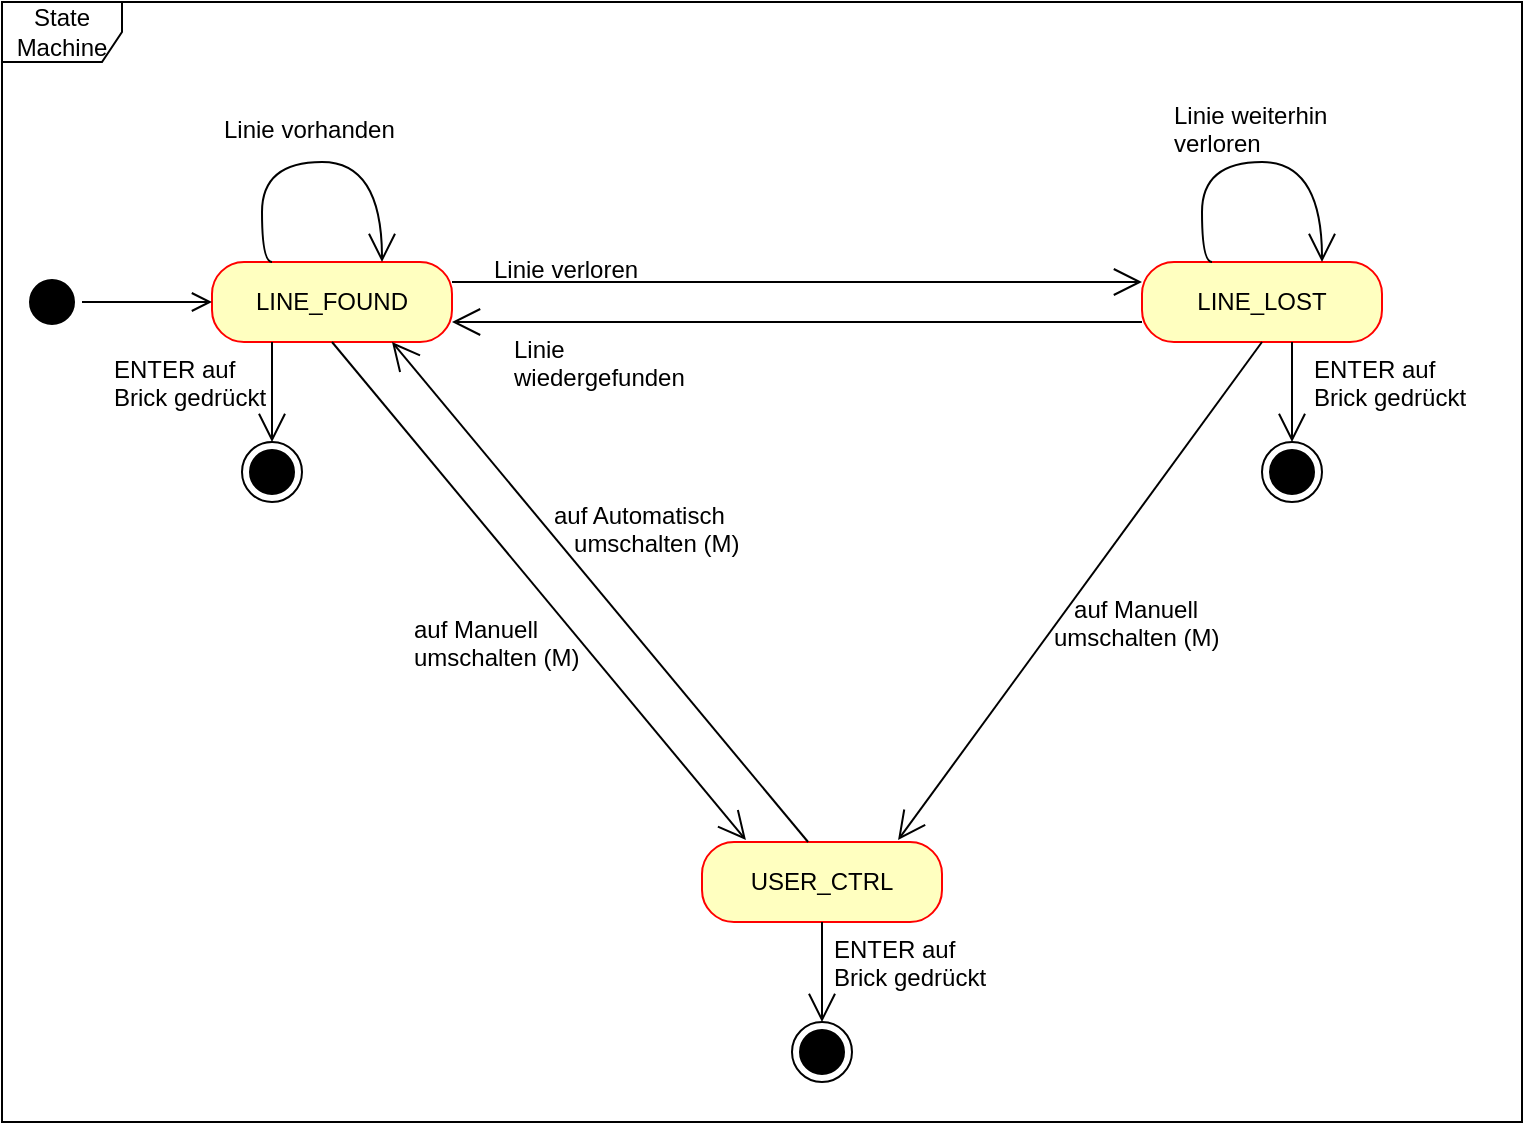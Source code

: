 <mxfile version="24.3.1" type="device">
  <diagram name="Seite-1" id="FJLVGP7DGW35awXzwF8K">
    <mxGraphModel dx="2369" dy="976" grid="1" gridSize="10" guides="1" tooltips="1" connect="1" arrows="1" fold="1" page="0" pageScale="1" pageWidth="827" pageHeight="1169" math="0" shadow="0">
      <root>
        <mxCell id="0" />
        <mxCell id="1" parent="0" />
        <mxCell id="pl_tFp6sutZbmN6ZD44i-1" value="State Machine" style="shape=umlFrame;whiteSpace=wrap;html=1;pointerEvents=0;" vertex="1" parent="1">
          <mxGeometry x="-190" y="120" width="760" height="560" as="geometry" />
        </mxCell>
        <mxCell id="pl_tFp6sutZbmN6ZD44i-11" value="LINE_FOUND" style="rounded=1;whiteSpace=wrap;html=1;arcSize=40;fontColor=#000000;fillColor=#ffffc0;strokeColor=#ff0000;" vertex="1" parent="1">
          <mxGeometry x="-85" y="250" width="120" height="40" as="geometry" />
        </mxCell>
        <mxCell id="pl_tFp6sutZbmN6ZD44i-13" value="" style="endArrow=open;endFill=1;endSize=12;html=1;rounded=0;entryX=0;entryY=0.25;entryDx=0;entryDy=0;" edge="1" parent="1" target="pl_tFp6sutZbmN6ZD44i-14">
          <mxGeometry width="160" relative="1" as="geometry">
            <mxPoint x="35" y="260" as="sourcePoint" />
            <mxPoint x="195" y="260" as="targetPoint" />
          </mxGeometry>
        </mxCell>
        <mxCell id="pl_tFp6sutZbmN6ZD44i-14" value="LINE_LOST" style="rounded=1;whiteSpace=wrap;html=1;arcSize=40;fontColor=#000000;fillColor=#ffffc0;strokeColor=#ff0000;" vertex="1" parent="1">
          <mxGeometry x="380" y="250" width="120" height="40" as="geometry" />
        </mxCell>
        <mxCell id="pl_tFp6sutZbmN6ZD44i-16" value="USER_CTRL" style="rounded=1;whiteSpace=wrap;html=1;arcSize=40;fontColor=#000000;fillColor=#ffffc0;strokeColor=#ff0000;" vertex="1" parent="1">
          <mxGeometry x="160" y="540" width="120" height="40" as="geometry" />
        </mxCell>
        <mxCell id="pl_tFp6sutZbmN6ZD44i-18" value="Linie verloren" style="text;strokeColor=none;fillColor=none;align=left;verticalAlign=top;spacingLeft=4;spacingRight=4;overflow=hidden;rotatable=0;points=[[0,0.5],[1,0.5]];portConstraint=eastwest;whiteSpace=wrap;html=1;" vertex="1" parent="1">
          <mxGeometry x="50" y="240" width="100" height="26" as="geometry" />
        </mxCell>
        <mxCell id="pl_tFp6sutZbmN6ZD44i-19" value="" style="endArrow=open;endFill=1;endSize=12;html=1;rounded=0;exitX=0.5;exitY=1;exitDx=0;exitDy=0;entryX=0.817;entryY=-0.025;entryDx=0;entryDy=0;entryPerimeter=0;" edge="1" parent="1" source="pl_tFp6sutZbmN6ZD44i-14" target="pl_tFp6sutZbmN6ZD44i-16">
          <mxGeometry width="160" relative="1" as="geometry">
            <mxPoint x="120" y="470" as="sourcePoint" />
            <mxPoint x="280" y="470" as="targetPoint" />
          </mxGeometry>
        </mxCell>
        <mxCell id="pl_tFp6sutZbmN6ZD44i-20" value="&lt;span style=&quot;white-space: pre;&quot;&gt;&amp;nbsp;  &lt;/span&gt;auf Manuell &amp;nbsp; umschalten (M)" style="text;strokeColor=none;fillColor=none;align=left;verticalAlign=top;spacingLeft=4;spacingRight=4;overflow=hidden;rotatable=0;points=[[0,0.5],[1,0.5]];portConstraint=eastwest;whiteSpace=wrap;html=1;" vertex="1" parent="1">
          <mxGeometry x="330" y="410" width="100" height="40" as="geometry" />
        </mxCell>
        <mxCell id="pl_tFp6sutZbmN6ZD44i-21" value="" style="endArrow=open;endFill=1;endSize=12;html=1;rounded=0;exitX=0;exitY=0.75;exitDx=0;exitDy=0;entryX=1;entryY=0.75;entryDx=0;entryDy=0;" edge="1" parent="1" source="pl_tFp6sutZbmN6ZD44i-14" target="pl_tFp6sutZbmN6ZD44i-11">
          <mxGeometry width="160" relative="1" as="geometry">
            <mxPoint x="120" y="470" as="sourcePoint" />
            <mxPoint x="280" y="470" as="targetPoint" />
          </mxGeometry>
        </mxCell>
        <mxCell id="pl_tFp6sutZbmN6ZD44i-22" value="Linie wiedergefunden&lt;div&gt;&lt;br&gt;&lt;/div&gt;" style="text;strokeColor=none;fillColor=none;align=left;verticalAlign=top;spacingLeft=4;spacingRight=4;overflow=hidden;rotatable=0;points=[[0,0.5],[1,0.5]];portConstraint=eastwest;whiteSpace=wrap;html=1;" vertex="1" parent="1">
          <mxGeometry x="60" y="280" width="100" height="40" as="geometry" />
        </mxCell>
        <mxCell id="pl_tFp6sutZbmN6ZD44i-23" value="" style="endArrow=open;endFill=1;endSize=12;html=1;rounded=0;exitX=0.442;exitY=0;exitDx=0;exitDy=0;exitPerimeter=0;entryX=0.75;entryY=1;entryDx=0;entryDy=0;" edge="1" parent="1" source="pl_tFp6sutZbmN6ZD44i-16" target="pl_tFp6sutZbmN6ZD44i-11">
          <mxGeometry width="160" relative="1" as="geometry">
            <mxPoint x="120" y="470" as="sourcePoint" />
            <mxPoint x="280" y="470" as="targetPoint" />
          </mxGeometry>
        </mxCell>
        <mxCell id="pl_tFp6sutZbmN6ZD44i-24" value="auf Automatisch &amp;nbsp; &amp;nbsp;&lt;span style=&quot;white-space: pre;&quot;&gt;  &lt;/span&gt;umschalten (M)" style="text;strokeColor=none;fillColor=none;align=left;verticalAlign=top;spacingLeft=4;spacingRight=4;overflow=hidden;rotatable=0;points=[[0,0.5],[1,0.5]];portConstraint=eastwest;whiteSpace=wrap;html=1;" vertex="1" parent="1">
          <mxGeometry x="80" y="363" width="110" height="43" as="geometry" />
        </mxCell>
        <mxCell id="pl_tFp6sutZbmN6ZD44i-27" value="" style="endArrow=open;endFill=1;endSize=12;html=1;rounded=0;exitX=0.5;exitY=1;exitDx=0;exitDy=0;entryX=0.183;entryY=-0.025;entryDx=0;entryDy=0;entryPerimeter=0;" edge="1" parent="1" source="pl_tFp6sutZbmN6ZD44i-11" target="pl_tFp6sutZbmN6ZD44i-16">
          <mxGeometry width="160" relative="1" as="geometry">
            <mxPoint x="120" y="470" as="sourcePoint" />
            <mxPoint x="280" y="470" as="targetPoint" />
          </mxGeometry>
        </mxCell>
        <mxCell id="pl_tFp6sutZbmN6ZD44i-28" value="auf Manuell &amp;nbsp; umschalten (M)" style="text;strokeColor=none;fillColor=none;align=left;verticalAlign=top;spacingLeft=4;spacingRight=4;overflow=hidden;rotatable=0;points=[[0,0.5],[1,0.5]];portConstraint=eastwest;whiteSpace=wrap;html=1;" vertex="1" parent="1">
          <mxGeometry x="10" y="420" width="100" height="40" as="geometry" />
        </mxCell>
        <mxCell id="pl_tFp6sutZbmN6ZD44i-34" value="" style="endArrow=open;endFill=1;endSize=12;html=1;rounded=0;exitX=0.25;exitY=0;exitDx=0;exitDy=0;edgeStyle=orthogonalEdgeStyle;curved=1;" edge="1" parent="1" source="pl_tFp6sutZbmN6ZD44i-11">
          <mxGeometry width="160" relative="1" as="geometry">
            <mxPoint x="-40" y="460" as="sourcePoint" />
            <mxPoint y="250" as="targetPoint" />
            <Array as="points">
              <mxPoint x="-60" y="250" />
              <mxPoint x="-60" y="200" />
              <mxPoint y="200" />
              <mxPoint y="250" />
            </Array>
          </mxGeometry>
        </mxCell>
        <mxCell id="pl_tFp6sutZbmN6ZD44i-35" value="Linie vorhanden" style="text;strokeColor=none;fillColor=none;align=left;verticalAlign=top;spacingLeft=4;spacingRight=4;overflow=hidden;rotatable=0;points=[[0,0.5],[1,0.5]];portConstraint=eastwest;whiteSpace=wrap;html=1;" vertex="1" parent="1">
          <mxGeometry x="-85" y="170" width="100" height="26" as="geometry" />
        </mxCell>
        <mxCell id="pl_tFp6sutZbmN6ZD44i-36" value="" style="endArrow=open;endFill=1;endSize=12;html=1;rounded=0;exitX=0.25;exitY=0;exitDx=0;exitDy=0;edgeStyle=orthogonalEdgeStyle;curved=1;" edge="1" parent="1">
          <mxGeometry width="160" relative="1" as="geometry">
            <mxPoint x="415" y="250" as="sourcePoint" />
            <mxPoint x="470" y="250" as="targetPoint" />
            <Array as="points">
              <mxPoint x="410" y="250" />
              <mxPoint x="410" y="200" />
              <mxPoint x="470" y="200" />
              <mxPoint x="470" y="250" />
            </Array>
          </mxGeometry>
        </mxCell>
        <mxCell id="pl_tFp6sutZbmN6ZD44i-37" value="Linie weiterhin verloren" style="text;strokeColor=none;fillColor=none;align=left;verticalAlign=top;spacingLeft=4;spacingRight=4;overflow=hidden;rotatable=0;points=[[0,0.5],[1,0.5]];portConstraint=eastwest;whiteSpace=wrap;html=1;" vertex="1" parent="1">
          <mxGeometry x="390" y="163" width="100" height="40" as="geometry" />
        </mxCell>
        <mxCell id="pl_tFp6sutZbmN6ZD44i-38" value="" style="ellipse;html=1;shape=endState;fillColor=#000000;strokeColor=#000000;" vertex="1" parent="1">
          <mxGeometry x="205" y="630" width="30" height="30" as="geometry" />
        </mxCell>
        <mxCell id="pl_tFp6sutZbmN6ZD44i-39" value="" style="endArrow=open;endFill=1;endSize=12;html=1;rounded=0;entryX=0.5;entryY=0;entryDx=0;entryDy=0;exitX=0.5;exitY=1;exitDx=0;exitDy=0;" edge="1" parent="1" source="pl_tFp6sutZbmN6ZD44i-16" target="pl_tFp6sutZbmN6ZD44i-38">
          <mxGeometry width="160" relative="1" as="geometry">
            <mxPoint x="220" y="590" as="sourcePoint" />
            <mxPoint x="280" y="460" as="targetPoint" />
          </mxGeometry>
        </mxCell>
        <mxCell id="pl_tFp6sutZbmN6ZD44i-40" value="ENTER auf Brick gedrückt" style="text;strokeColor=none;fillColor=none;align=left;verticalAlign=top;spacingLeft=4;spacingRight=4;overflow=hidden;rotatable=0;points=[[0,0.5],[1,0.5]];portConstraint=eastwest;whiteSpace=wrap;html=1;" vertex="1" parent="1">
          <mxGeometry x="220" y="580" width="100" height="40" as="geometry" />
        </mxCell>
        <mxCell id="pl_tFp6sutZbmN6ZD44i-41" value="" style="ellipse;html=1;shape=endState;fillColor=#000000;strokeColor=#000000;" vertex="1" parent="1">
          <mxGeometry x="440" y="340" width="30" height="30" as="geometry" />
        </mxCell>
        <mxCell id="pl_tFp6sutZbmN6ZD44i-42" value="" style="endArrow=open;endFill=1;endSize=12;html=1;rounded=0;entryX=0.5;entryY=0;entryDx=0;entryDy=0;exitX=0.5;exitY=1;exitDx=0;exitDy=0;" edge="1" parent="1" target="pl_tFp6sutZbmN6ZD44i-41">
          <mxGeometry width="160" relative="1" as="geometry">
            <mxPoint x="455" y="290" as="sourcePoint" />
            <mxPoint x="515" y="170" as="targetPoint" />
          </mxGeometry>
        </mxCell>
        <mxCell id="pl_tFp6sutZbmN6ZD44i-43" value="ENTER auf Brick gedrückt" style="text;strokeColor=none;fillColor=none;align=left;verticalAlign=top;spacingLeft=4;spacingRight=4;overflow=hidden;rotatable=0;points=[[0,0.5],[1,0.5]];portConstraint=eastwest;whiteSpace=wrap;html=1;" vertex="1" parent="1">
          <mxGeometry x="460" y="290" width="100" height="40" as="geometry" />
        </mxCell>
        <mxCell id="pl_tFp6sutZbmN6ZD44i-44" value="" style="ellipse;html=1;shape=endState;fillColor=#000000;strokeColor=#000000;" vertex="1" parent="1">
          <mxGeometry x="-70" y="340" width="30" height="30" as="geometry" />
        </mxCell>
        <mxCell id="pl_tFp6sutZbmN6ZD44i-45" value="" style="endArrow=open;endFill=1;endSize=12;html=1;rounded=0;entryX=0.5;entryY=0;entryDx=0;entryDy=0;exitX=0.5;exitY=1;exitDx=0;exitDy=0;" edge="1" parent="1" target="pl_tFp6sutZbmN6ZD44i-44">
          <mxGeometry width="160" relative="1" as="geometry">
            <mxPoint x="-55" y="290" as="sourcePoint" />
            <mxPoint x="5" y="170" as="targetPoint" />
          </mxGeometry>
        </mxCell>
        <mxCell id="pl_tFp6sutZbmN6ZD44i-46" value="ENTER auf Brick gedrückt" style="text;strokeColor=none;fillColor=none;align=left;verticalAlign=top;spacingLeft=4;spacingRight=4;overflow=hidden;rotatable=0;points=[[0,0.5],[1,0.5]];portConstraint=eastwest;whiteSpace=wrap;html=1;" vertex="1" parent="1">
          <mxGeometry x="-140" y="290" width="100" height="40" as="geometry" />
        </mxCell>
        <mxCell id="pl_tFp6sutZbmN6ZD44i-47" value="" style="ellipse;html=1;shape=startState;fillColor=#000000;strokeColor=#000000;" vertex="1" parent="1">
          <mxGeometry x="-180" y="255" width="30" height="30" as="geometry" />
        </mxCell>
        <mxCell id="pl_tFp6sutZbmN6ZD44i-48" value="" style="edgeStyle=orthogonalEdgeStyle;html=1;verticalAlign=bottom;endArrow=open;endSize=8;strokeColor=#000000;rounded=0;entryX=0;entryY=0.5;entryDx=0;entryDy=0;" edge="1" source="pl_tFp6sutZbmN6ZD44i-47" parent="1" target="pl_tFp6sutZbmN6ZD44i-11">
          <mxGeometry relative="1" as="geometry">
            <mxPoint x="-165" y="345" as="targetPoint" />
          </mxGeometry>
        </mxCell>
      </root>
    </mxGraphModel>
  </diagram>
</mxfile>
